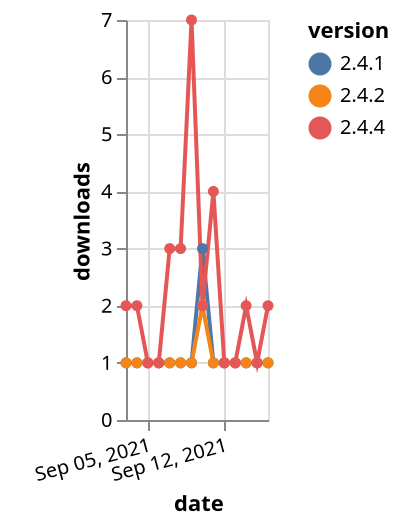 {"$schema": "https://vega.github.io/schema/vega-lite/v5.json", "description": "A simple bar chart with embedded data.", "data": {"values": [{"date": "2021-09-03", "total": 519, "delta": 1, "version": "2.4.1"}, {"date": "2021-09-04", "total": 520, "delta": 1, "version": "2.4.1"}, {"date": "2021-09-05", "total": 521, "delta": 1, "version": "2.4.1"}, {"date": "2021-09-06", "total": 522, "delta": 1, "version": "2.4.1"}, {"date": "2021-09-07", "total": 523, "delta": 1, "version": "2.4.1"}, {"date": "2021-09-08", "total": 524, "delta": 1, "version": "2.4.1"}, {"date": "2021-09-09", "total": 525, "delta": 1, "version": "2.4.1"}, {"date": "2021-09-10", "total": 528, "delta": 3, "version": "2.4.1"}, {"date": "2021-09-11", "total": 529, "delta": 1, "version": "2.4.1"}, {"date": "2021-09-12", "total": 530, "delta": 1, "version": "2.4.1"}, {"date": "2021-09-13", "total": 531, "delta": 1, "version": "2.4.1"}, {"date": "2021-09-14", "total": 532, "delta": 1, "version": "2.4.1"}, {"date": "2021-09-15", "total": 533, "delta": 1, "version": "2.4.1"}, {"date": "2021-09-16", "total": 534, "delta": 1, "version": "2.4.1"}, {"date": "2021-09-03", "total": 262, "delta": 1, "version": "2.4.2"}, {"date": "2021-09-04", "total": 263, "delta": 1, "version": "2.4.2"}, {"date": "2021-09-05", "total": 264, "delta": 1, "version": "2.4.2"}, {"date": "2021-09-06", "total": 265, "delta": 1, "version": "2.4.2"}, {"date": "2021-09-07", "total": 266, "delta": 1, "version": "2.4.2"}, {"date": "2021-09-08", "total": 267, "delta": 1, "version": "2.4.2"}, {"date": "2021-09-09", "total": 268, "delta": 1, "version": "2.4.2"}, {"date": "2021-09-10", "total": 270, "delta": 2, "version": "2.4.2"}, {"date": "2021-09-11", "total": 271, "delta": 1, "version": "2.4.2"}, {"date": "2021-09-12", "total": 272, "delta": 1, "version": "2.4.2"}, {"date": "2021-09-13", "total": 273, "delta": 1, "version": "2.4.2"}, {"date": "2021-09-14", "total": 274, "delta": 1, "version": "2.4.2"}, {"date": "2021-09-15", "total": 275, "delta": 1, "version": "2.4.2"}, {"date": "2021-09-16", "total": 276, "delta": 1, "version": "2.4.2"}, {"date": "2021-09-03", "total": 99, "delta": 2, "version": "2.4.4"}, {"date": "2021-09-04", "total": 101, "delta": 2, "version": "2.4.4"}, {"date": "2021-09-05", "total": 102, "delta": 1, "version": "2.4.4"}, {"date": "2021-09-06", "total": 103, "delta": 1, "version": "2.4.4"}, {"date": "2021-09-07", "total": 106, "delta": 3, "version": "2.4.4"}, {"date": "2021-09-08", "total": 109, "delta": 3, "version": "2.4.4"}, {"date": "2021-09-09", "total": 116, "delta": 7, "version": "2.4.4"}, {"date": "2021-09-10", "total": 118, "delta": 2, "version": "2.4.4"}, {"date": "2021-09-11", "total": 122, "delta": 4, "version": "2.4.4"}, {"date": "2021-09-12", "total": 123, "delta": 1, "version": "2.4.4"}, {"date": "2021-09-13", "total": 124, "delta": 1, "version": "2.4.4"}, {"date": "2021-09-14", "total": 126, "delta": 2, "version": "2.4.4"}, {"date": "2021-09-15", "total": 127, "delta": 1, "version": "2.4.4"}, {"date": "2021-09-16", "total": 129, "delta": 2, "version": "2.4.4"}]}, "width": "container", "mark": {"type": "line", "point": {"filled": true}}, "encoding": {"x": {"field": "date", "type": "temporal", "timeUnit": "yearmonthdate", "title": "date", "axis": {"labelAngle": -15}}, "y": {"field": "delta", "type": "quantitative", "title": "downloads"}, "color": {"field": "version", "type": "nominal"}, "tooltip": {"field": "delta"}}}